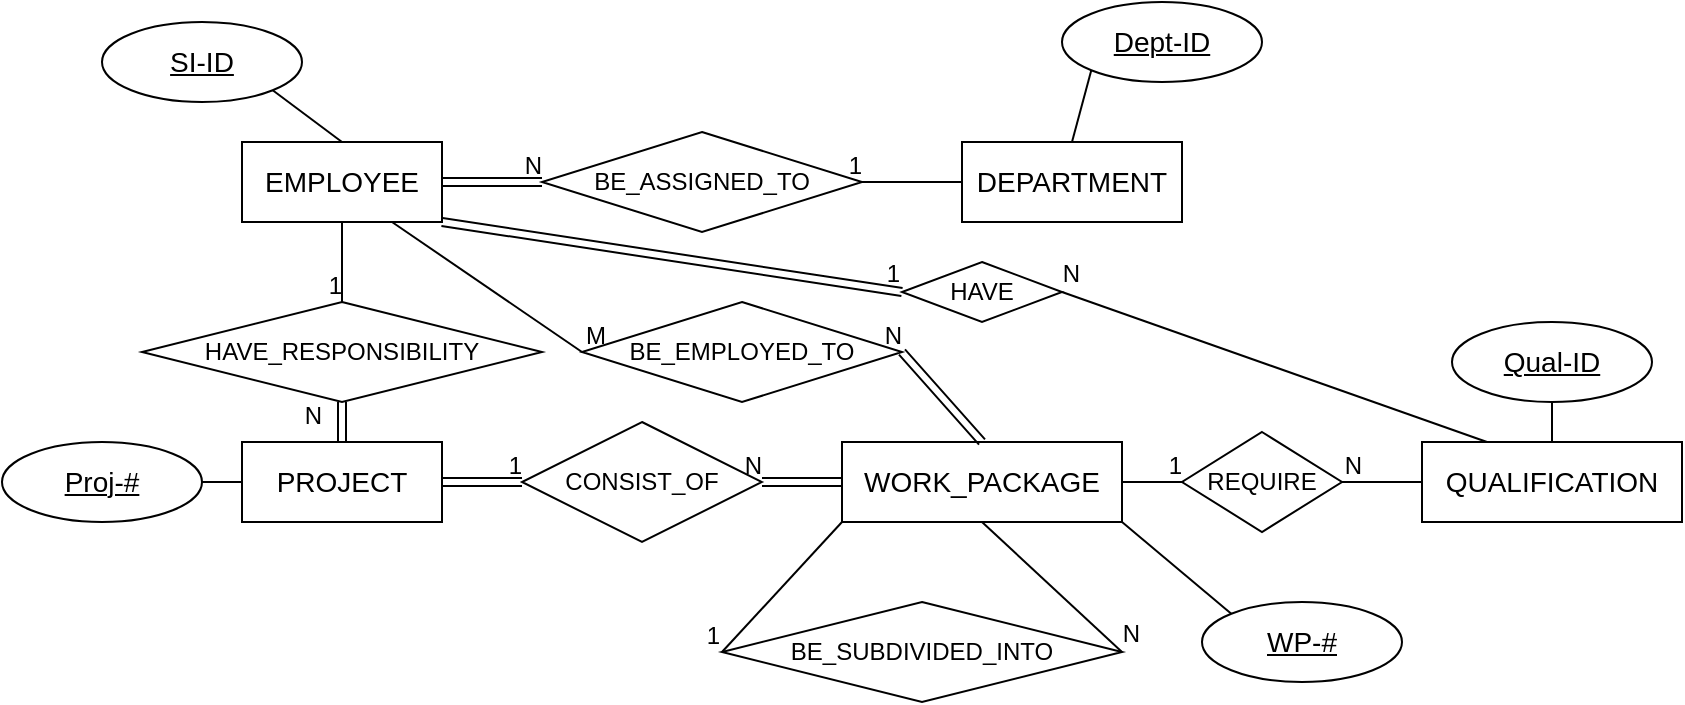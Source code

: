 <mxfile version="15.2.9" type="github">
  <diagram id="R2lEEEUBdFMjLlhIrx00" name="Page-1">
    <mxGraphModel dx="1422" dy="775" grid="1" gridSize="10" guides="1" tooltips="1" connect="1" arrows="1" fold="1" page="1" pageScale="1" pageWidth="850" pageHeight="1100" math="0" shadow="0" extFonts="Permanent Marker^https://fonts.googleapis.com/css?family=Permanent+Marker">
      <root>
        <mxCell id="0" />
        <mxCell id="1" parent="0" />
        <mxCell id="LiRoEZEVJcAlcfNundAd-1" value="&lt;font style=&quot;font-size: 14px&quot;&gt;PROJECT&lt;/font&gt;" style="whiteSpace=wrap;html=1;align=center;" parent="1" vertex="1">
          <mxGeometry x="320" y="330" width="100" height="40" as="geometry" />
        </mxCell>
        <mxCell id="LiRoEZEVJcAlcfNundAd-3" value="&lt;span style=&quot;font-size: 14px&quot;&gt;WORK_PACKAGE&lt;/span&gt;" style="whiteSpace=wrap;html=1;align=center;" parent="1" vertex="1">
          <mxGeometry x="620" y="330" width="140" height="40" as="geometry" />
        </mxCell>
        <mxCell id="LiRoEZEVJcAlcfNundAd-5" value="BE_SUBDIVIDED_INTO" style="shape=rhombus;perimeter=rhombusPerimeter;whiteSpace=wrap;html=1;align=center;" parent="1" vertex="1">
          <mxGeometry x="560" y="410" width="200" height="50" as="geometry" />
        </mxCell>
        <mxCell id="LiRoEZEVJcAlcfNundAd-6" value="&lt;font style=&quot;font-size: 14px&quot;&gt;EMPLOYEE&lt;/font&gt;" style="whiteSpace=wrap;html=1;align=center;" parent="1" vertex="1">
          <mxGeometry x="320" y="180" width="100" height="40" as="geometry" />
        </mxCell>
        <mxCell id="LiRoEZEVJcAlcfNundAd-7" value="&lt;font style=&quot;font-size: 14px&quot;&gt;QUALIFICATION&lt;/font&gt;" style="whiteSpace=wrap;html=1;align=center;" parent="1" vertex="1">
          <mxGeometry x="910" y="330" width="130" height="40" as="geometry" />
        </mxCell>
        <mxCell id="LiRoEZEVJcAlcfNundAd-8" value="&lt;font style=&quot;font-size: 14px&quot;&gt;DEPARTMENT&lt;/font&gt;" style="whiteSpace=wrap;html=1;align=center;" parent="1" vertex="1">
          <mxGeometry x="680" y="180" width="110" height="40" as="geometry" />
        </mxCell>
        <mxCell id="LiRoEZEVJcAlcfNundAd-10" value="&lt;span style=&quot;font-size: 14px&quot;&gt;Proj-#&lt;/span&gt;" style="ellipse;whiteSpace=wrap;html=1;align=center;fontStyle=4;" parent="1" vertex="1">
          <mxGeometry x="200" y="330" width="100" height="40" as="geometry" />
        </mxCell>
        <mxCell id="LiRoEZEVJcAlcfNundAd-11" value="" style="endArrow=none;html=1;rounded=0;exitX=1;exitY=0.5;exitDx=0;exitDy=0;entryX=0;entryY=0.5;entryDx=0;entryDy=0;" parent="1" source="LiRoEZEVJcAlcfNundAd-10" target="LiRoEZEVJcAlcfNundAd-1" edge="1">
          <mxGeometry relative="1" as="geometry">
            <mxPoint x="730" y="370" as="sourcePoint" />
            <mxPoint x="890" y="370" as="targetPoint" />
          </mxGeometry>
        </mxCell>
        <mxCell id="LiRoEZEVJcAlcfNundAd-12" value="&lt;span style=&quot;font-size: 14px&quot;&gt;WP-#&lt;/span&gt;" style="ellipse;whiteSpace=wrap;html=1;align=center;fontStyle=4;" parent="1" vertex="1">
          <mxGeometry x="800" y="410" width="100" height="40" as="geometry" />
        </mxCell>
        <mxCell id="LiRoEZEVJcAlcfNundAd-13" value="" style="endArrow=none;html=1;rounded=0;entryX=0;entryY=0;entryDx=0;entryDy=0;exitX=1;exitY=1;exitDx=0;exitDy=0;" parent="1" source="LiRoEZEVJcAlcfNundAd-3" target="LiRoEZEVJcAlcfNundAd-12" edge="1">
          <mxGeometry relative="1" as="geometry">
            <mxPoint x="720" y="410" as="sourcePoint" />
            <mxPoint x="370" y="390" as="targetPoint" />
          </mxGeometry>
        </mxCell>
        <mxCell id="LiRoEZEVJcAlcfNundAd-14" value="CONSIST_OF" style="shape=rhombus;perimeter=rhombusPerimeter;whiteSpace=wrap;html=1;align=center;" parent="1" vertex="1">
          <mxGeometry x="460" y="320" width="120" height="60" as="geometry" />
        </mxCell>
        <mxCell id="LiRoEZEVJcAlcfNundAd-15" value="" style="shape=link;html=1;rounded=0;exitX=1;exitY=0.5;exitDx=0;exitDy=0;entryX=0;entryY=0.5;entryDx=0;entryDy=0;" parent="1" source="LiRoEZEVJcAlcfNundAd-1" target="LiRoEZEVJcAlcfNundAd-14" edge="1">
          <mxGeometry relative="1" as="geometry">
            <mxPoint x="730" y="410" as="sourcePoint" />
            <mxPoint x="890" y="410" as="targetPoint" />
          </mxGeometry>
        </mxCell>
        <mxCell id="LiRoEZEVJcAlcfNundAd-16" value="1" style="resizable=0;html=1;align=right;verticalAlign=bottom;" parent="LiRoEZEVJcAlcfNundAd-15" connectable="0" vertex="1">
          <mxGeometry x="1" relative="1" as="geometry" />
        </mxCell>
        <mxCell id="LiRoEZEVJcAlcfNundAd-17" value="" style="shape=link;html=1;rounded=0;entryX=1;entryY=0.5;entryDx=0;entryDy=0;exitX=0;exitY=0.5;exitDx=0;exitDy=0;" parent="1" source="LiRoEZEVJcAlcfNundAd-3" target="LiRoEZEVJcAlcfNundAd-14" edge="1">
          <mxGeometry relative="1" as="geometry">
            <mxPoint x="930" y="410" as="sourcePoint" />
            <mxPoint x="1090" y="410" as="targetPoint" />
          </mxGeometry>
        </mxCell>
        <mxCell id="LiRoEZEVJcAlcfNundAd-18" value="N" style="resizable=0;html=1;align=right;verticalAlign=bottom;" parent="LiRoEZEVJcAlcfNundAd-17" connectable="0" vertex="1">
          <mxGeometry x="1" relative="1" as="geometry" />
        </mxCell>
        <mxCell id="LiRoEZEVJcAlcfNundAd-19" value="" style="endArrow=none;html=1;rounded=0;exitX=0;exitY=1;exitDx=0;exitDy=0;entryX=0;entryY=0.5;entryDx=0;entryDy=0;" parent="1" source="LiRoEZEVJcAlcfNundAd-3" target="LiRoEZEVJcAlcfNundAd-5" edge="1">
          <mxGeometry relative="1" as="geometry">
            <mxPoint x="760" y="440" as="sourcePoint" />
            <mxPoint x="920" y="440" as="targetPoint" />
          </mxGeometry>
        </mxCell>
        <mxCell id="LiRoEZEVJcAlcfNundAd-20" value="1" style="resizable=0;html=1;align=right;verticalAlign=bottom;" parent="LiRoEZEVJcAlcfNundAd-19" connectable="0" vertex="1">
          <mxGeometry x="1" relative="1" as="geometry" />
        </mxCell>
        <mxCell id="LiRoEZEVJcAlcfNundAd-21" value="" style="endArrow=none;html=1;rounded=0;entryX=1;entryY=0.5;entryDx=0;entryDy=0;exitX=0.5;exitY=1;exitDx=0;exitDy=0;" parent="1" source="LiRoEZEVJcAlcfNundAd-3" target="LiRoEZEVJcAlcfNundAd-5" edge="1">
          <mxGeometry relative="1" as="geometry">
            <mxPoint x="960" y="410" as="sourcePoint" />
            <mxPoint x="1120" y="410" as="targetPoint" />
          </mxGeometry>
        </mxCell>
        <mxCell id="LiRoEZEVJcAlcfNundAd-22" value="N" style="resizable=0;html=1;align=right;verticalAlign=bottom;" parent="LiRoEZEVJcAlcfNundAd-21" connectable="0" vertex="1">
          <mxGeometry x="1" relative="1" as="geometry">
            <mxPoint x="10" as="offset" />
          </mxGeometry>
        </mxCell>
        <mxCell id="LiRoEZEVJcAlcfNundAd-23" value="&lt;span style=&quot;font-size: 14px&quot;&gt;SI-ID&lt;/span&gt;" style="ellipse;whiteSpace=wrap;html=1;align=center;fontStyle=4;" parent="1" vertex="1">
          <mxGeometry x="250" y="120" width="100" height="40" as="geometry" />
        </mxCell>
        <mxCell id="LiRoEZEVJcAlcfNundAd-24" value="" style="endArrow=none;html=1;rounded=0;exitX=1;exitY=1;exitDx=0;exitDy=0;entryX=0.5;entryY=0;entryDx=0;entryDy=0;" parent="1" source="LiRoEZEVJcAlcfNundAd-23" target="LiRoEZEVJcAlcfNundAd-6" edge="1">
          <mxGeometry relative="1" as="geometry">
            <mxPoint x="305.355" y="344.142" as="sourcePoint" />
            <mxPoint x="330" y="360" as="targetPoint" />
          </mxGeometry>
        </mxCell>
        <mxCell id="LiRoEZEVJcAlcfNundAd-26" value="BE_EMPLOYED_TO" style="shape=rhombus;perimeter=rhombusPerimeter;whiteSpace=wrap;html=1;align=center;" parent="1" vertex="1">
          <mxGeometry x="490" y="260" width="160" height="50" as="geometry" />
        </mxCell>
        <mxCell id="LiRoEZEVJcAlcfNundAd-30" value="" style="shape=link;html=1;rounded=0;entryX=1;entryY=0.5;entryDx=0;entryDy=0;exitX=0.5;exitY=0;exitDx=0;exitDy=0;" parent="1" source="LiRoEZEVJcAlcfNundAd-3" target="LiRoEZEVJcAlcfNundAd-26" edge="1">
          <mxGeometry relative="1" as="geometry">
            <mxPoint x="810" y="360" as="sourcePoint" />
            <mxPoint x="970" y="360" as="targetPoint" />
          </mxGeometry>
        </mxCell>
        <mxCell id="LiRoEZEVJcAlcfNundAd-31" value="N" style="resizable=0;html=1;align=right;verticalAlign=bottom;" parent="LiRoEZEVJcAlcfNundAd-30" connectable="0" vertex="1">
          <mxGeometry x="1" relative="1" as="geometry" />
        </mxCell>
        <mxCell id="LiRoEZEVJcAlcfNundAd-32" value="&lt;span style=&quot;font-size: 14px&quot;&gt;Qual-ID&lt;/span&gt;" style="ellipse;whiteSpace=wrap;html=1;align=center;fontStyle=4;" parent="1" vertex="1">
          <mxGeometry x="925" y="270" width="100" height="40" as="geometry" />
        </mxCell>
        <mxCell id="LiRoEZEVJcAlcfNundAd-33" value="" style="endArrow=none;html=1;rounded=0;exitX=0.5;exitY=1;exitDx=0;exitDy=0;entryX=0.5;entryY=0;entryDx=0;entryDy=0;" parent="1" source="LiRoEZEVJcAlcfNundAd-32" target="LiRoEZEVJcAlcfNundAd-7" edge="1">
          <mxGeometry relative="1" as="geometry">
            <mxPoint x="465.233" y="194.191" as="sourcePoint" />
            <mxPoint x="490" y="230" as="targetPoint" />
          </mxGeometry>
        </mxCell>
        <mxCell id="LiRoEZEVJcAlcfNundAd-34" value="HAVE" style="shape=rhombus;perimeter=rhombusPerimeter;whiteSpace=wrap;html=1;align=center;" parent="1" vertex="1">
          <mxGeometry x="650" y="240" width="80" height="30" as="geometry" />
        </mxCell>
        <mxCell id="LiRoEZEVJcAlcfNundAd-35" value="" style="shape=link;html=1;rounded=0;exitX=1;exitY=1;exitDx=0;exitDy=0;entryX=0;entryY=0.5;entryDx=0;entryDy=0;" parent="1" source="LiRoEZEVJcAlcfNundAd-6" target="LiRoEZEVJcAlcfNundAd-34" edge="1">
          <mxGeometry relative="1" as="geometry">
            <mxPoint x="430" y="360" as="sourcePoint" />
            <mxPoint x="470" y="360" as="targetPoint" />
          </mxGeometry>
        </mxCell>
        <mxCell id="LiRoEZEVJcAlcfNundAd-36" value="1" style="resizable=0;html=1;align=right;verticalAlign=bottom;" parent="LiRoEZEVJcAlcfNundAd-35" connectable="0" vertex="1">
          <mxGeometry x="1" relative="1" as="geometry" />
        </mxCell>
        <mxCell id="LiRoEZEVJcAlcfNundAd-39" value="" style="endArrow=none;html=1;rounded=0;entryX=1;entryY=0.5;entryDx=0;entryDy=0;exitX=0.25;exitY=0;exitDx=0;exitDy=0;" parent="1" source="LiRoEZEVJcAlcfNundAd-7" target="LiRoEZEVJcAlcfNundAd-34" edge="1">
          <mxGeometry relative="1" as="geometry">
            <mxPoint x="700" y="380" as="sourcePoint" />
            <mxPoint x="770" y="445" as="targetPoint" />
          </mxGeometry>
        </mxCell>
        <mxCell id="LiRoEZEVJcAlcfNundAd-40" value="N" style="resizable=0;html=1;align=right;verticalAlign=bottom;" parent="LiRoEZEVJcAlcfNundAd-39" connectable="0" vertex="1">
          <mxGeometry x="1" relative="1" as="geometry">
            <mxPoint x="10" as="offset" />
          </mxGeometry>
        </mxCell>
        <mxCell id="LiRoEZEVJcAlcfNundAd-41" value="&lt;span style=&quot;font-size: 14px&quot;&gt;Dept-ID&lt;/span&gt;" style="ellipse;whiteSpace=wrap;html=1;align=center;fontStyle=4;" parent="1" vertex="1">
          <mxGeometry x="730" y="110" width="100" height="40" as="geometry" />
        </mxCell>
        <mxCell id="LiRoEZEVJcAlcfNundAd-42" value="" style="endArrow=none;html=1;rounded=0;entryX=0;entryY=1;entryDx=0;entryDy=0;exitX=0.5;exitY=0;exitDx=0;exitDy=0;" parent="1" source="LiRoEZEVJcAlcfNundAd-8" target="LiRoEZEVJcAlcfNundAd-41" edge="1">
          <mxGeometry relative="1" as="geometry">
            <mxPoint x="990" y="440" as="sourcePoint" />
            <mxPoint x="1150" y="440" as="targetPoint" />
          </mxGeometry>
        </mxCell>
        <mxCell id="LiRoEZEVJcAlcfNundAd-43" value="BE_ASSIGNED_TO" style="shape=rhombus;perimeter=rhombusPerimeter;whiteSpace=wrap;html=1;align=center;" parent="1" vertex="1">
          <mxGeometry x="470" y="175" width="160" height="50" as="geometry" />
        </mxCell>
        <mxCell id="LiRoEZEVJcAlcfNundAd-46" value="" style="shape=link;html=1;rounded=0;entryX=0;entryY=0.5;entryDx=0;entryDy=0;exitX=1;exitY=0.5;exitDx=0;exitDy=0;" parent="1" source="LiRoEZEVJcAlcfNundAd-6" target="LiRoEZEVJcAlcfNundAd-43" edge="1">
          <mxGeometry relative="1" as="geometry">
            <mxPoint x="630" y="360" as="sourcePoint" />
            <mxPoint x="590" y="360" as="targetPoint" />
          </mxGeometry>
        </mxCell>
        <mxCell id="LiRoEZEVJcAlcfNundAd-47" value="N" style="resizable=0;html=1;align=right;verticalAlign=bottom;" parent="LiRoEZEVJcAlcfNundAd-46" connectable="0" vertex="1">
          <mxGeometry x="1" relative="1" as="geometry" />
        </mxCell>
        <mxCell id="LiRoEZEVJcAlcfNundAd-48" value="" style="endArrow=none;html=1;rounded=0;entryX=1;entryY=0.5;entryDx=0;entryDy=0;exitX=0;exitY=0.5;exitDx=0;exitDy=0;" parent="1" source="LiRoEZEVJcAlcfNundAd-8" target="LiRoEZEVJcAlcfNundAd-43" edge="1">
          <mxGeometry relative="1" as="geometry">
            <mxPoint x="880" y="260" as="sourcePoint" />
            <mxPoint x="1040" y="260" as="targetPoint" />
          </mxGeometry>
        </mxCell>
        <mxCell id="LiRoEZEVJcAlcfNundAd-49" value="1" style="resizable=0;html=1;align=right;verticalAlign=bottom;" parent="LiRoEZEVJcAlcfNundAd-48" connectable="0" vertex="1">
          <mxGeometry x="1" relative="1" as="geometry" />
        </mxCell>
        <mxCell id="LiRoEZEVJcAlcfNundAd-50" value="REQUIRE" style="shape=rhombus;perimeter=rhombusPerimeter;whiteSpace=wrap;html=1;align=center;" parent="1" vertex="1">
          <mxGeometry x="790" y="325" width="80" height="50" as="geometry" />
        </mxCell>
        <mxCell id="LiRoEZEVJcAlcfNundAd-51" value="" style="endArrow=none;html=1;rounded=0;exitX=1;exitY=0.5;exitDx=0;exitDy=0;entryX=0;entryY=0.5;entryDx=0;entryDy=0;" parent="1" source="LiRoEZEVJcAlcfNundAd-3" target="LiRoEZEVJcAlcfNundAd-50" edge="1">
          <mxGeometry relative="1" as="geometry">
            <mxPoint x="930" y="450" as="sourcePoint" />
            <mxPoint x="1090" y="450" as="targetPoint" />
          </mxGeometry>
        </mxCell>
        <mxCell id="LiRoEZEVJcAlcfNundAd-52" value="1" style="resizable=0;html=1;align=right;verticalAlign=bottom;" parent="LiRoEZEVJcAlcfNundAd-51" connectable="0" vertex="1">
          <mxGeometry x="1" relative="1" as="geometry" />
        </mxCell>
        <mxCell id="LiRoEZEVJcAlcfNundAd-53" value="" style="endArrow=none;html=1;rounded=0;entryX=1;entryY=0.5;entryDx=0;entryDy=0;exitX=0;exitY=0.5;exitDx=0;exitDy=0;" parent="1" source="LiRoEZEVJcAlcfNundAd-7" target="LiRoEZEVJcAlcfNundAd-50" edge="1">
          <mxGeometry relative="1" as="geometry">
            <mxPoint x="930" y="450" as="sourcePoint" />
            <mxPoint x="1090" y="450" as="targetPoint" />
          </mxGeometry>
        </mxCell>
        <mxCell id="LiRoEZEVJcAlcfNundAd-54" value="N" style="resizable=0;html=1;align=right;verticalAlign=bottom;" parent="LiRoEZEVJcAlcfNundAd-53" connectable="0" vertex="1">
          <mxGeometry x="1" relative="1" as="geometry">
            <mxPoint x="10" as="offset" />
          </mxGeometry>
        </mxCell>
        <mxCell id="LiRoEZEVJcAlcfNundAd-55" value="HAVE_RESPONSIBILITY" style="shape=rhombus;perimeter=rhombusPerimeter;whiteSpace=wrap;html=1;align=center;" parent="1" vertex="1">
          <mxGeometry x="270" y="260" width="200" height="50" as="geometry" />
        </mxCell>
        <mxCell id="LiRoEZEVJcAlcfNundAd-56" value="" style="endArrow=none;html=1;rounded=0;exitX=0.5;exitY=1;exitDx=0;exitDy=0;entryX=0.5;entryY=0;entryDx=0;entryDy=0;" parent="1" source="LiRoEZEVJcAlcfNundAd-6" target="LiRoEZEVJcAlcfNundAd-55" edge="1">
          <mxGeometry relative="1" as="geometry">
            <mxPoint x="680" y="410" as="sourcePoint" />
            <mxPoint x="840" y="410" as="targetPoint" />
          </mxGeometry>
        </mxCell>
        <mxCell id="LiRoEZEVJcAlcfNundAd-57" value="1" style="resizable=0;html=1;align=right;verticalAlign=bottom;" parent="LiRoEZEVJcAlcfNundAd-56" connectable="0" vertex="1">
          <mxGeometry x="1" relative="1" as="geometry" />
        </mxCell>
        <mxCell id="LiRoEZEVJcAlcfNundAd-58" value="" style="shape=link;html=1;rounded=0;entryX=0.5;entryY=1;entryDx=0;entryDy=0;exitX=0.5;exitY=0;exitDx=0;exitDy=0;" parent="1" source="LiRoEZEVJcAlcfNundAd-1" target="LiRoEZEVJcAlcfNundAd-55" edge="1">
          <mxGeometry relative="1" as="geometry">
            <mxPoint x="680" y="410" as="sourcePoint" />
            <mxPoint x="840" y="410" as="targetPoint" />
          </mxGeometry>
        </mxCell>
        <mxCell id="LiRoEZEVJcAlcfNundAd-59" value="N" style="resizable=0;html=1;align=right;verticalAlign=bottom;" parent="LiRoEZEVJcAlcfNundAd-58" connectable="0" vertex="1">
          <mxGeometry x="1" relative="1" as="geometry">
            <mxPoint x="-10" y="15" as="offset" />
          </mxGeometry>
        </mxCell>
        <mxCell id="DHUm1ZUhvBeXabBegYWM-1" value="" style="endArrow=none;html=1;rounded=0;entryX=0.75;entryY=1;entryDx=0;entryDy=0;exitX=0;exitY=0.5;exitDx=0;exitDy=0;" edge="1" parent="1" source="LiRoEZEVJcAlcfNundAd-26" target="LiRoEZEVJcAlcfNundAd-6">
          <mxGeometry relative="1" as="geometry">
            <mxPoint x="340" y="380" as="sourcePoint" />
            <mxPoint x="500" y="380" as="targetPoint" />
          </mxGeometry>
        </mxCell>
        <mxCell id="DHUm1ZUhvBeXabBegYWM-2" value="M" style="resizable=0;html=1;align=left;verticalAlign=bottom;" connectable="0" vertex="1" parent="DHUm1ZUhvBeXabBegYWM-1">
          <mxGeometry x="-1" relative="1" as="geometry" />
        </mxCell>
      </root>
    </mxGraphModel>
  </diagram>
</mxfile>
